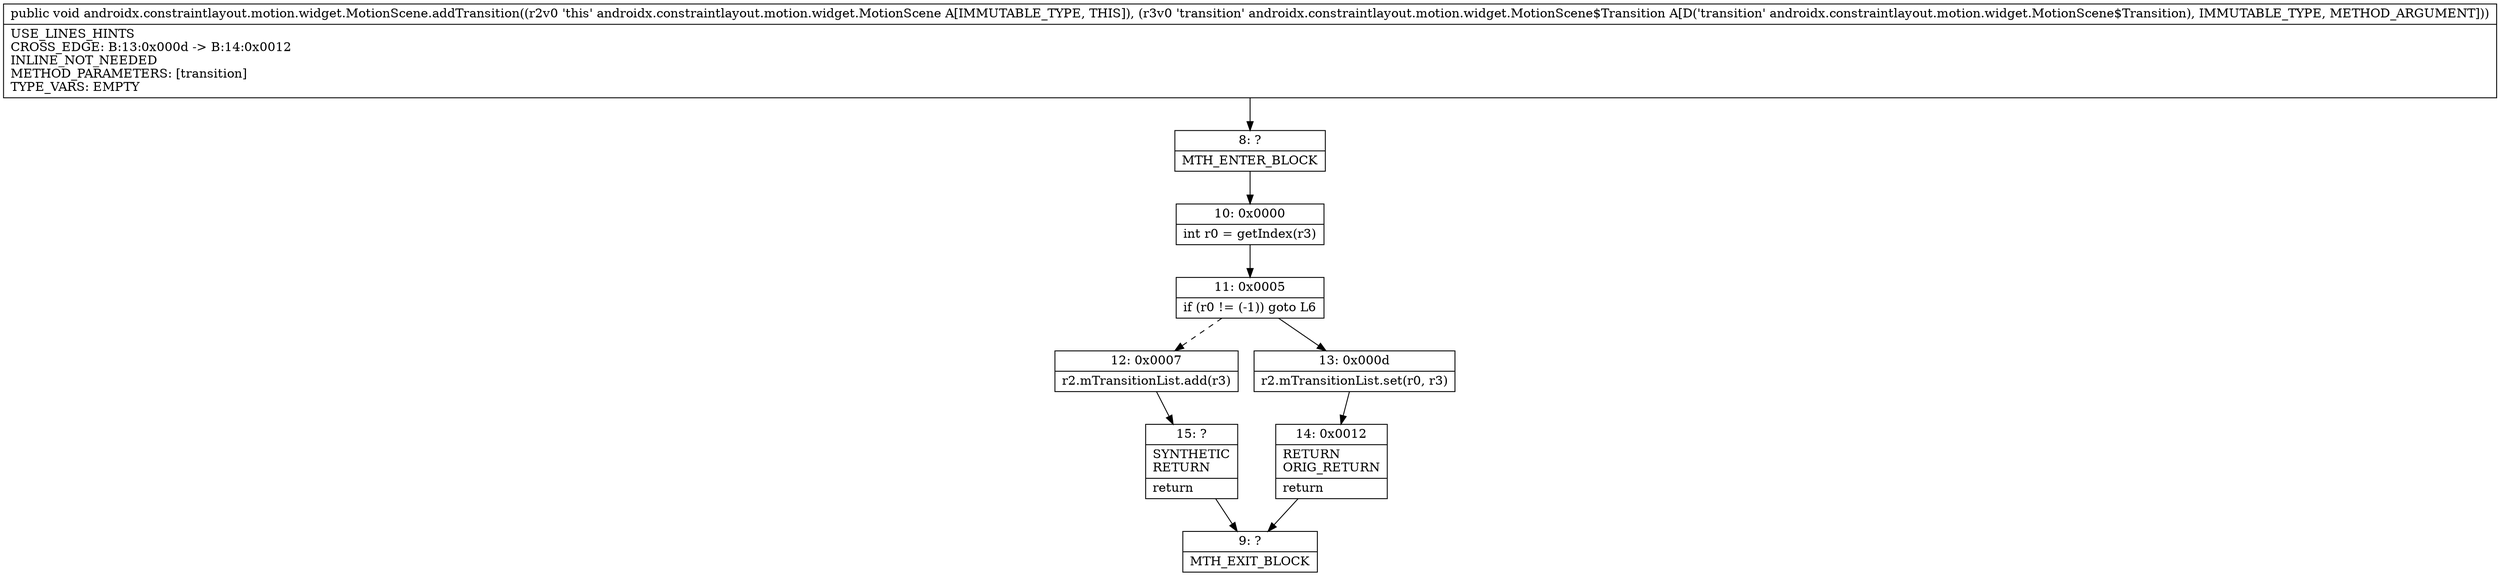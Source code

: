 digraph "CFG forandroidx.constraintlayout.motion.widget.MotionScene.addTransition(Landroidx\/constraintlayout\/motion\/widget\/MotionScene$Transition;)V" {
Node_8 [shape=record,label="{8\:\ ?|MTH_ENTER_BLOCK\l}"];
Node_10 [shape=record,label="{10\:\ 0x0000|int r0 = getIndex(r3)\l}"];
Node_11 [shape=record,label="{11\:\ 0x0005|if (r0 != (\-1)) goto L6\l}"];
Node_12 [shape=record,label="{12\:\ 0x0007|r2.mTransitionList.add(r3)\l}"];
Node_15 [shape=record,label="{15\:\ ?|SYNTHETIC\lRETURN\l|return\l}"];
Node_9 [shape=record,label="{9\:\ ?|MTH_EXIT_BLOCK\l}"];
Node_13 [shape=record,label="{13\:\ 0x000d|r2.mTransitionList.set(r0, r3)\l}"];
Node_14 [shape=record,label="{14\:\ 0x0012|RETURN\lORIG_RETURN\l|return\l}"];
MethodNode[shape=record,label="{public void androidx.constraintlayout.motion.widget.MotionScene.addTransition((r2v0 'this' androidx.constraintlayout.motion.widget.MotionScene A[IMMUTABLE_TYPE, THIS]), (r3v0 'transition' androidx.constraintlayout.motion.widget.MotionScene$Transition A[D('transition' androidx.constraintlayout.motion.widget.MotionScene$Transition), IMMUTABLE_TYPE, METHOD_ARGUMENT]))  | USE_LINES_HINTS\lCROSS_EDGE: B:13:0x000d \-\> B:14:0x0012\lINLINE_NOT_NEEDED\lMETHOD_PARAMETERS: [transition]\lTYPE_VARS: EMPTY\l}"];
MethodNode -> Node_8;Node_8 -> Node_10;
Node_10 -> Node_11;
Node_11 -> Node_12[style=dashed];
Node_11 -> Node_13;
Node_12 -> Node_15;
Node_15 -> Node_9;
Node_13 -> Node_14;
Node_14 -> Node_9;
}

